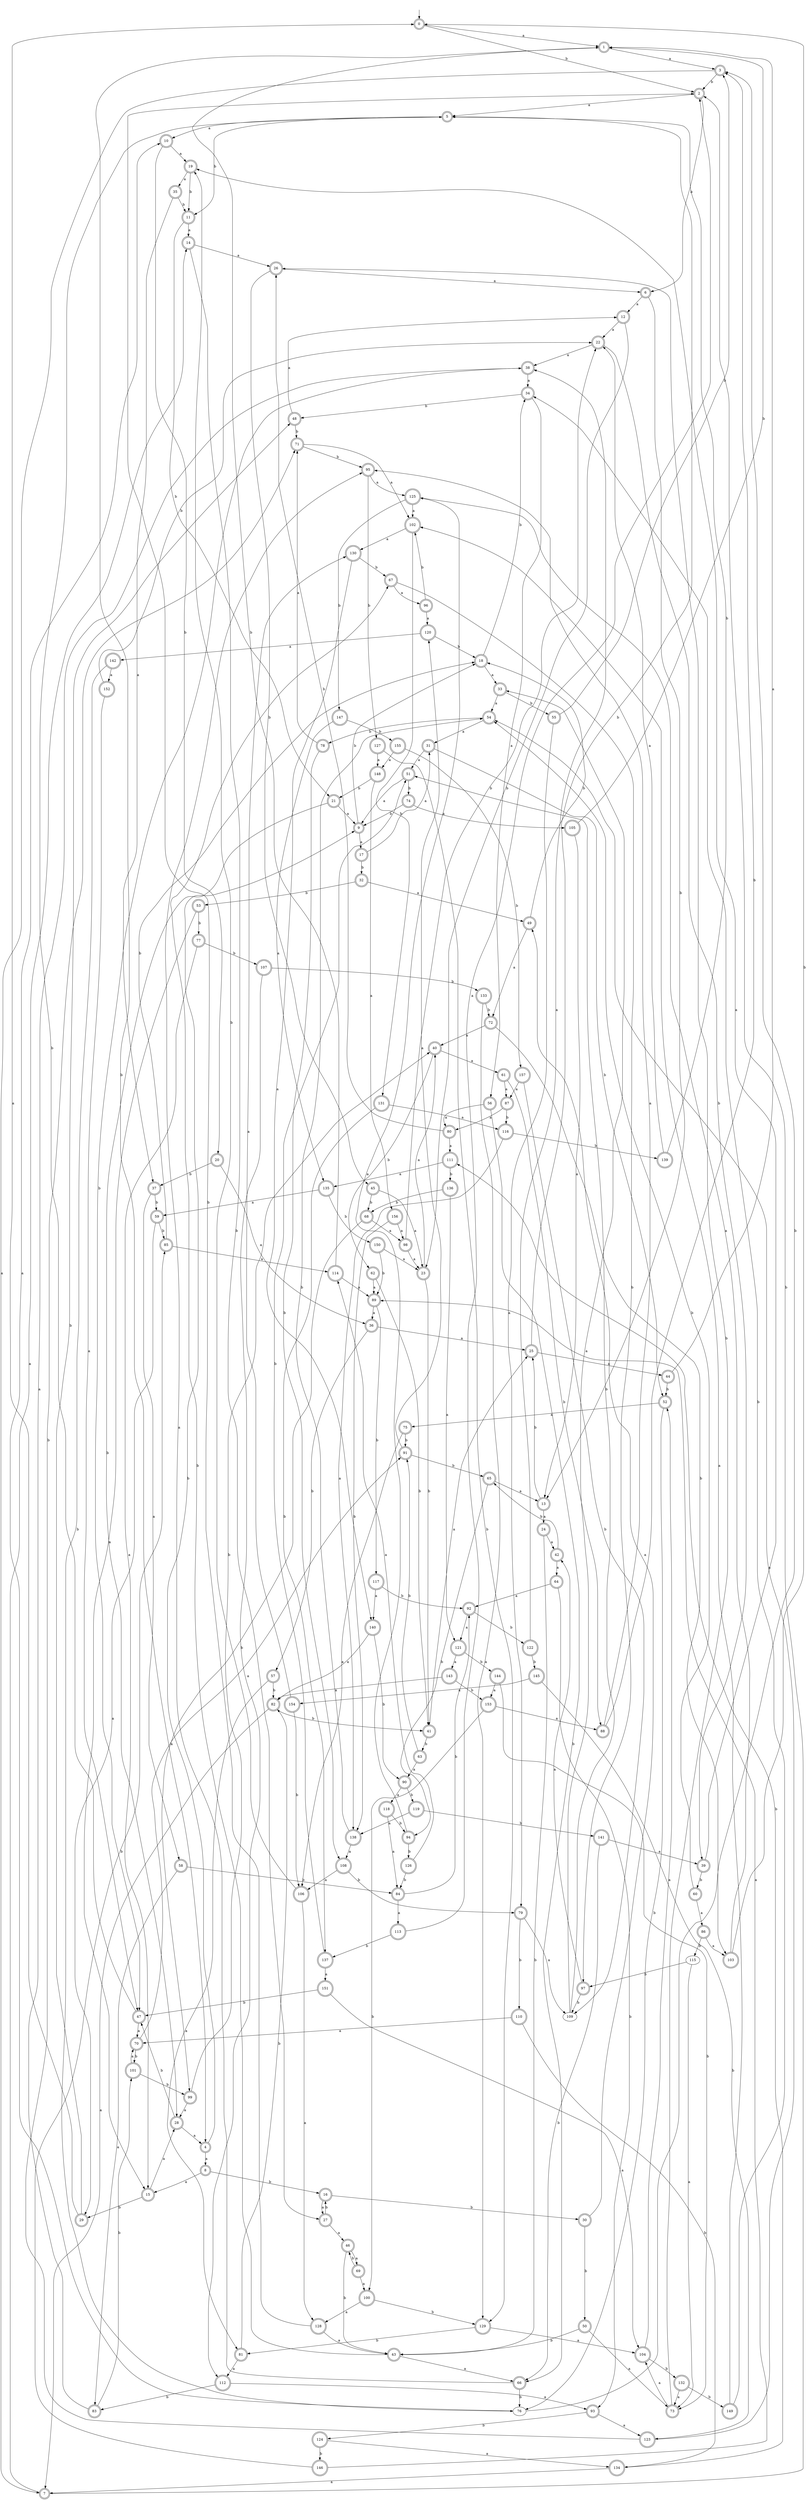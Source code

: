 digraph RandomDFA {
  __start0 [label="", shape=none];
  __start0 -> 0 [label=""];
  0 [shape=circle] [shape=doublecircle]
  0 -> 1 [label="a"]
  0 -> 2 [label="b"]
  1 [shape=doublecircle]
  1 -> 3 [label="a"]
  1 -> 4 [label="b"]
  2 [shape=doublecircle]
  2 -> 5 [label="a"]
  2 -> 6 [label="b"]
  3 [shape=doublecircle]
  3 -> 7 [label="a"]
  3 -> 2 [label="b"]
  4 [shape=doublecircle]
  4 -> 8 [label="a"]
  4 -> 9 [label="b"]
  5 [shape=doublecircle]
  5 -> 10 [label="a"]
  5 -> 11 [label="b"]
  6 [shape=doublecircle]
  6 -> 12 [label="a"]
  6 -> 13 [label="b"]
  7 [shape=doublecircle]
  7 -> 14 [label="a"]
  7 -> 2 [label="b"]
  8 [shape=doublecircle]
  8 -> 15 [label="a"]
  8 -> 16 [label="b"]
  9 [shape=doublecircle]
  9 -> 17 [label="a"]
  9 -> 18 [label="b"]
  10 [shape=doublecircle]
  10 -> 19 [label="a"]
  10 -> 20 [label="b"]
  11 [shape=doublecircle]
  11 -> 14 [label="a"]
  11 -> 21 [label="b"]
  12 [shape=doublecircle]
  12 -> 22 [label="a"]
  12 -> 23 [label="b"]
  13 [shape=doublecircle]
  13 -> 24 [label="a"]
  13 -> 25 [label="b"]
  14 [shape=doublecircle]
  14 -> 26 [label="a"]
  14 -> 27 [label="b"]
  15 [shape=doublecircle]
  15 -> 28 [label="a"]
  15 -> 29 [label="b"]
  16 [shape=doublecircle]
  16 -> 27 [label="a"]
  16 -> 30 [label="b"]
  17 [shape=doublecircle]
  17 -> 31 [label="a"]
  17 -> 32 [label="b"]
  18 [shape=doublecircle]
  18 -> 33 [label="a"]
  18 -> 34 [label="b"]
  19 [shape=doublecircle]
  19 -> 35 [label="a"]
  19 -> 11 [label="b"]
  20 [shape=doublecircle]
  20 -> 36 [label="a"]
  20 -> 37 [label="b"]
  21 [shape=doublecircle]
  21 -> 9 [label="a"]
  21 -> 28 [label="b"]
  22 [shape=doublecircle]
  22 -> 38 [label="a"]
  22 -> 39 [label="b"]
  23 [shape=doublecircle]
  23 -> 40 [label="a"]
  23 -> 41 [label="b"]
  24 [shape=doublecircle]
  24 -> 42 [label="a"]
  24 -> 43 [label="b"]
  25 [shape=doublecircle]
  25 -> 44 [label="a"]
  25 -> 5 [label="b"]
  26 [shape=doublecircle]
  26 -> 6 [label="a"]
  26 -> 45 [label="b"]
  27 [shape=doublecircle]
  27 -> 46 [label="a"]
  27 -> 16 [label="b"]
  28 [shape=doublecircle]
  28 -> 4 [label="a"]
  28 -> 47 [label="b"]
  29 [shape=doublecircle]
  29 -> 0 [label="a"]
  29 -> 48 [label="b"]
  30 [shape=doublecircle]
  30 -> 49 [label="a"]
  30 -> 50 [label="b"]
  31 [shape=doublecircle]
  31 -> 51 [label="a"]
  31 -> 52 [label="b"]
  32 [shape=doublecircle]
  32 -> 49 [label="a"]
  32 -> 53 [label="b"]
  33 [shape=doublecircle]
  33 -> 54 [label="a"]
  33 -> 55 [label="b"]
  34 [shape=doublecircle]
  34 -> 56 [label="a"]
  34 -> 48 [label="b"]
  35 [shape=doublecircle]
  35 -> 37 [label="a"]
  35 -> 11 [label="b"]
  36 [shape=doublecircle]
  36 -> 25 [label="a"]
  36 -> 57 [label="b"]
  37 [shape=doublecircle]
  37 -> 58 [label="a"]
  37 -> 59 [label="b"]
  38 [shape=doublecircle]
  38 -> 34 [label="a"]
  38 -> 47 [label="b"]
  39 [shape=doublecircle]
  39 -> 19 [label="a"]
  39 -> 60 [label="b"]
  40 [shape=doublecircle]
  40 -> 61 [label="a"]
  40 -> 62 [label="b"]
  41 [shape=doublecircle]
  41 -> 25 [label="a"]
  41 -> 63 [label="b"]
  42 [shape=doublecircle]
  42 -> 64 [label="a"]
  42 -> 65 [label="b"]
  43 [shape=doublecircle]
  43 -> 66 [label="a"]
  43 -> 67 [label="b"]
  44 [shape=doublecircle]
  44 -> 1 [label="a"]
  44 -> 52 [label="b"]
  45 [shape=doublecircle]
  45 -> 23 [label="a"]
  45 -> 68 [label="b"]
  46 [shape=doublecircle]
  46 -> 69 [label="a"]
  46 -> 43 [label="b"]
  47 [shape=doublecircle]
  47 -> 70 [label="a"]
  47 -> 5 [label="b"]
  48 [shape=doublecircle]
  48 -> 12 [label="a"]
  48 -> 71 [label="b"]
  49 [shape=doublecircle]
  49 -> 72 [label="a"]
  49 -> 18 [label="b"]
  50 [shape=doublecircle]
  50 -> 73 [label="a"]
  50 -> 43 [label="b"]
  51 [shape=doublecircle]
  51 -> 9 [label="a"]
  51 -> 74 [label="b"]
  52 [shape=doublecircle]
  52 -> 75 [label="a"]
  52 -> 76 [label="b"]
  53 [shape=doublecircle]
  53 -> 15 [label="a"]
  53 -> 77 [label="b"]
  54 [shape=doublecircle]
  54 -> 31 [label="a"]
  54 -> 78 [label="b"]
  55 [shape=doublecircle]
  55 -> 79 [label="a"]
  55 -> 3 [label="b"]
  56 [shape=doublecircle]
  56 -> 80 [label="a"]
  56 -> 66 [label="b"]
  57 [shape=doublecircle]
  57 -> 81 [label="a"]
  57 -> 82 [label="b"]
  58 [shape=doublecircle]
  58 -> 83 [label="a"]
  58 -> 84 [label="b"]
  59 [shape=doublecircle]
  59 -> 29 [label="a"]
  59 -> 85 [label="b"]
  60 [shape=doublecircle]
  60 -> 86 [label="a"]
  60 -> 54 [label="b"]
  61 [shape=doublecircle]
  61 -> 87 [label="a"]
  61 -> 88 [label="b"]
  62 [shape=doublecircle]
  62 -> 89 [label="a"]
  62 -> 41 [label="b"]
  63 [shape=doublecircle]
  63 -> 90 [label="a"]
  63 -> 91 [label="b"]
  64 [shape=doublecircle]
  64 -> 92 [label="a"]
  64 -> 93 [label="b"]
  65 [shape=doublecircle]
  65 -> 13 [label="a"]
  65 -> 94 [label="b"]
  66 [shape=doublecircle]
  66 -> 95 [label="a"]
  66 -> 76 [label="b"]
  67 [shape=doublecircle]
  67 -> 96 [label="a"]
  67 -> 97 [label="b"]
  68 [shape=doublecircle]
  68 -> 98 [label="a"]
  68 -> 99 [label="b"]
  69 [shape=doublecircle]
  69 -> 100 [label="a"]
  69 -> 46 [label="b"]
  70 [shape=doublecircle]
  70 -> 91 [label="a"]
  70 -> 101 [label="b"]
  71 [shape=doublecircle]
  71 -> 102 [label="a"]
  71 -> 95 [label="b"]
  72 [shape=doublecircle]
  72 -> 40 [label="a"]
  72 -> 103 [label="b"]
  73 [shape=doublecircle]
  73 -> 104 [label="a"]
  73 -> 26 [label="b"]
  74 [shape=doublecircle]
  74 -> 105 [label="a"]
  74 -> 9 [label="b"]
  75 [shape=doublecircle]
  75 -> 106 [label="a"]
  75 -> 91 [label="b"]
  76
  76 -> 10 [label="a"]
  76 -> 3 [label="b"]
  77 [shape=doublecircle]
  77 -> 15 [label="a"]
  77 -> 107 [label="b"]
  78 [shape=doublecircle]
  78 -> 71 [label="a"]
  78 -> 108 [label="b"]
  79 [shape=doublecircle]
  79 -> 109 [label="a"]
  79 -> 110 [label="b"]
  80 [shape=doublecircle]
  80 -> 111 [label="a"]
  80 -> 26 [label="b"]
  81 [shape=doublecircle]
  81 -> 112 [label="a"]
  81 -> 82 [label="b"]
  82 [shape=doublecircle]
  82 -> 7 [label="a"]
  82 -> 41 [label="b"]
  83 [shape=doublecircle]
  83 -> 38 [label="a"]
  83 -> 101 [label="b"]
  84 [shape=doublecircle]
  84 -> 113 [label="a"]
  84 -> 92 [label="b"]
  85 [shape=doublecircle]
  85 -> 114 [label="a"]
  85 -> 18 [label="b"]
  86 [shape=doublecircle]
  86 -> 103 [label="a"]
  86 -> 115 [label="b"]
  87 [shape=doublecircle]
  87 -> 80 [label="a"]
  87 -> 116 [label="b"]
  88 [shape=doublecircle]
  88 -> 95 [label="a"]
  88 -> 3 [label="b"]
  89 [shape=doublecircle]
  89 -> 36 [label="a"]
  89 -> 117 [label="b"]
  90 [shape=doublecircle]
  90 -> 118 [label="a"]
  90 -> 119 [label="b"]
  91 [shape=doublecircle]
  91 -> 120 [label="a"]
  91 -> 65 [label="b"]
  92 [shape=doublecircle]
  92 -> 121 [label="a"]
  92 -> 122 [label="b"]
  93 [shape=doublecircle]
  93 -> 123 [label="a"]
  93 -> 124 [label="b"]
  94 [shape=doublecircle]
  94 -> 125 [label="a"]
  94 -> 126 [label="b"]
  95 [shape=doublecircle]
  95 -> 125 [label="a"]
  95 -> 127 [label="b"]
  96 [shape=doublecircle]
  96 -> 120 [label="a"]
  96 -> 102 [label="b"]
  97 [shape=doublecircle]
  97 -> 42 [label="a"]
  97 -> 109 [label="b"]
  98 [shape=doublecircle]
  98 -> 23 [label="a"]
  98 -> 22 [label="b"]
  99 [shape=doublecircle]
  99 -> 28 [label="a"]
  99 -> 40 [label="b"]
  100 [shape=doublecircle]
  100 -> 128 [label="a"]
  100 -> 129 [label="b"]
  101 [shape=doublecircle]
  101 -> 70 [label="a"]
  101 -> 99 [label="b"]
  102 [shape=doublecircle]
  102 -> 130 [label="a"]
  102 -> 131 [label="b"]
  103 [shape=doublecircle]
  103 -> 125 [label="a"]
  103 -> 0 [label="b"]
  104 [shape=doublecircle]
  104 -> 52 [label="a"]
  104 -> 132 [label="b"]
  105 [shape=doublecircle]
  105 -> 13 [label="a"]
  105 -> 1 [label="b"]
  106 [shape=doublecircle]
  106 -> 128 [label="a"]
  106 -> 19 [label="b"]
  107 [shape=doublecircle]
  107 -> 112 [label="a"]
  107 -> 133 [label="b"]
  108 [shape=doublecircle]
  108 -> 106 [label="a"]
  108 -> 79 [label="b"]
  109
  109 -> 33 [label="a"]
  109 -> 51 [label="b"]
  110 [shape=doublecircle]
  110 -> 70 [label="a"]
  110 -> 134 [label="b"]
  111 [shape=doublecircle]
  111 -> 135 [label="a"]
  111 -> 136 [label="b"]
  112 [shape=doublecircle]
  112 -> 93 [label="a"]
  112 -> 83 [label="b"]
  113 [shape=doublecircle]
  113 -> 2 [label="a"]
  113 -> 137 [label="b"]
  114 [shape=doublecircle]
  114 -> 89 [label="a"]
  114 -> 1 [label="b"]
  115
  115 -> 73 [label="a"]
  115 -> 97 [label="b"]
  116 [shape=doublecircle]
  116 -> 138 [label="a"]
  116 -> 139 [label="b"]
  117 [shape=doublecircle]
  117 -> 140 [label="a"]
  117 -> 92 [label="b"]
  118 [shape=doublecircle]
  118 -> 84 [label="a"]
  118 -> 94 [label="b"]
  119 [shape=doublecircle]
  119 -> 138 [label="a"]
  119 -> 141 [label="b"]
  120 [shape=doublecircle]
  120 -> 142 [label="a"]
  120 -> 18 [label="b"]
  121 [shape=doublecircle]
  121 -> 143 [label="a"]
  121 -> 144 [label="b"]
  122 [shape=doublecircle]
  122 -> 38 [label="a"]
  122 -> 145 [label="b"]
  123 [shape=doublecircle]
  123 -> 54 [label="a"]
  123 -> 71 [label="b"]
  124 [shape=doublecircle]
  124 -> 134 [label="a"]
  124 -> 146 [label="b"]
  125 [shape=doublecircle]
  125 -> 102 [label="a"]
  125 -> 147 [label="b"]
  126 [shape=doublecircle]
  126 -> 114 [label="a"]
  126 -> 84 [label="b"]
  127 [shape=doublecircle]
  127 -> 148 [label="a"]
  127 -> 129 [label="b"]
  128 [shape=doublecircle]
  128 -> 43 [label="a"]
  128 -> 2 [label="b"]
  129 [shape=doublecircle]
  129 -> 104 [label="a"]
  129 -> 81 [label="b"]
  130 [shape=doublecircle]
  130 -> 140 [label="a"]
  130 -> 67 [label="b"]
  131 [shape=doublecircle]
  131 -> 116 [label="a"]
  131 -> 137 [label="b"]
  132 [shape=doublecircle]
  132 -> 73 [label="a"]
  132 -> 149 [label="b"]
  133 [shape=doublecircle]
  133 -> 129 [label="a"]
  133 -> 72 [label="b"]
  134 [shape=doublecircle]
  134 -> 7 [label="a"]
  134 -> 111 [label="b"]
  135 [shape=doublecircle]
  135 -> 59 [label="a"]
  135 -> 150 [label="b"]
  136 [shape=doublecircle]
  136 -> 121 [label="a"]
  136 -> 68 [label="b"]
  137 [shape=doublecircle]
  137 -> 151 [label="a"]
  137 -> 51 [label="b"]
  138 [shape=doublecircle]
  138 -> 108 [label="a"]
  138 -> 54 [label="b"]
  139 [shape=doublecircle]
  139 -> 22 [label="a"]
  139 -> 5 [label="b"]
  140 [shape=doublecircle]
  140 -> 82 [label="a"]
  140 -> 90 [label="b"]
  141 [shape=doublecircle]
  141 -> 39 [label="a"]
  141 -> 66 [label="b"]
  142 [shape=doublecircle]
  142 -> 152 [label="a"]
  142 -> 76 [label="b"]
  143 [shape=doublecircle]
  143 -> 82 [label="a"]
  143 -> 153 [label="b"]
  144 [shape=doublecircle]
  144 -> 153 [label="a"]
  144 -> 73 [label="b"]
  145 [shape=doublecircle]
  145 -> 154 [label="a"]
  145 -> 123 [label="b"]
  146 [shape=doublecircle]
  146 -> 89 [label="a"]
  146 -> 85 [label="b"]
  147 [shape=doublecircle]
  147 -> 135 [label="a"]
  147 -> 155 [label="b"]
  148 [shape=doublecircle]
  148 -> 156 [label="a"]
  148 -> 21 [label="b"]
  149 [shape=doublecircle]
  149 -> 102 [label="a"]
  149 -> 34 [label="b"]
  150 [shape=doublecircle]
  150 -> 23 [label="a"]
  150 -> 89 [label="b"]
  151 [shape=doublecircle]
  151 -> 104 [label="a"]
  151 -> 47 [label="b"]
  152 [shape=doublecircle]
  152 -> 47 [label="a"]
  152 -> 22 [label="b"]
  153 [shape=doublecircle]
  153 -> 88 [label="a"]
  153 -> 100 [label="b"]
  154 [shape=doublecircle]
  154 -> 130 [label="a"]
  154 -> 106 [label="b"]
  155 [shape=doublecircle]
  155 -> 148 [label="a"]
  155 -> 157 [label="b"]
  156 [shape=doublecircle]
  156 -> 98 [label="a"]
  156 -> 138 [label="b"]
  157 [shape=doublecircle]
  157 -> 87 [label="a"]
  157 -> 109 [label="b"]
}
